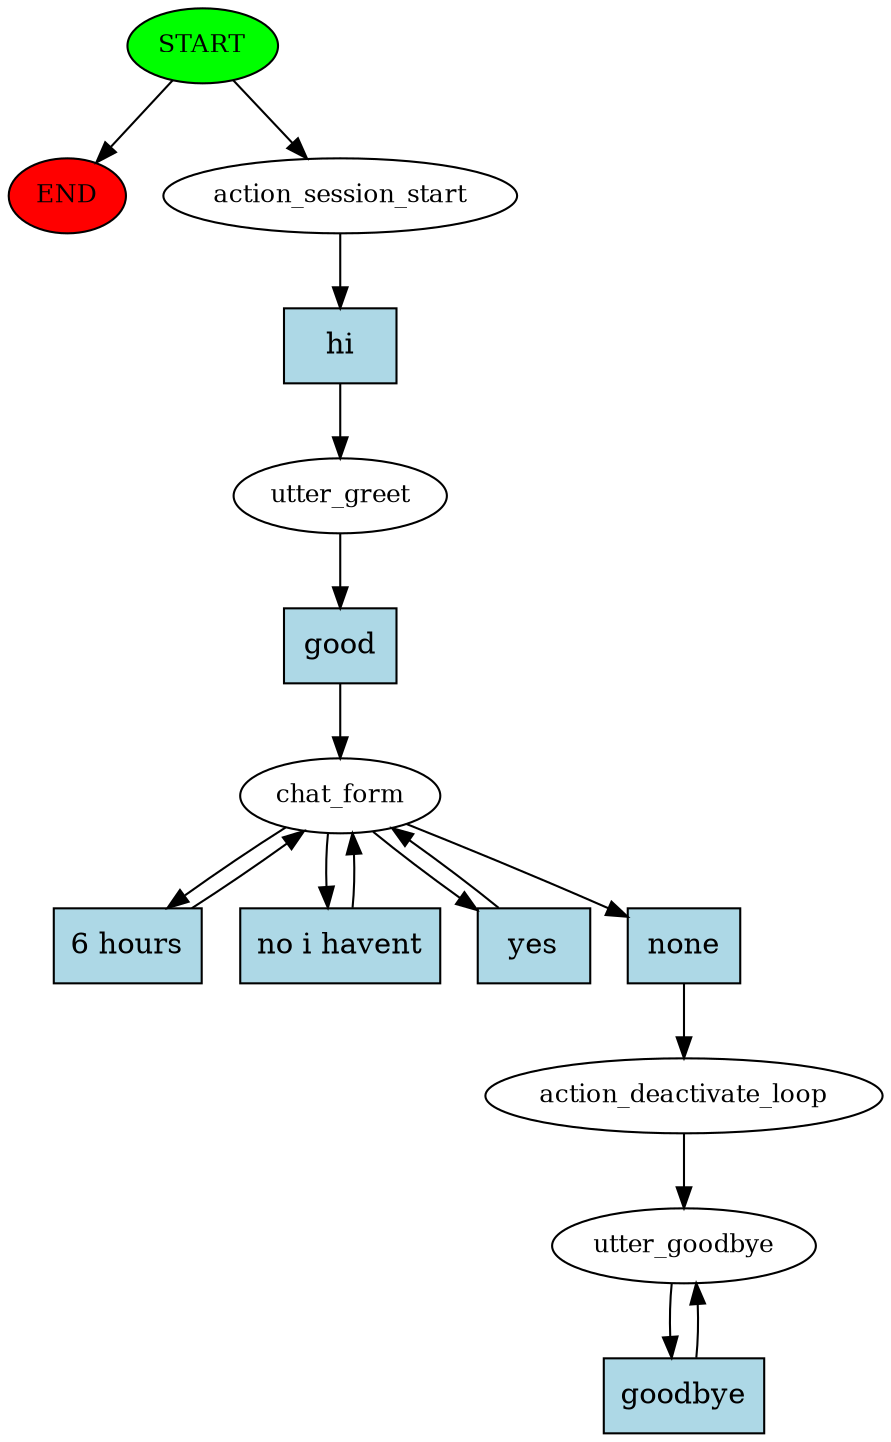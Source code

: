 digraph  {
0 [class="start active", fillcolor=green, fontsize=12, label=START, style=filled];
"-1" [class=end, fillcolor=red, fontsize=12, label=END, style=filled];
1 [class=active, fontsize=12, label=action_session_start];
2 [class=active, fontsize=12, label=utter_greet];
3 [class=active, fontsize=12, label=chat_form];
9 [class=active, fontsize=12, label=action_deactivate_loop];
10 [class="active dashed", fontsize=12, label=utter_goodbye];
12 [class="intent active", fillcolor=lightblue, label=hi, shape=rect, style=filled];
13 [class="intent active", fillcolor=lightblue, label=good, shape=rect, style=filled];
14 [class="intent active", fillcolor=lightblue, label="6 hours", shape=rect, style=filled];
15 [class="intent active", fillcolor=lightblue, label="no i havent", shape=rect, style=filled];
16 [class="intent active", fillcolor=lightblue, label=yes, shape=rect, style=filled];
17 [class="intent active", fillcolor=lightblue, label=none, shape=rect, style=filled];
18 [class="intent active", fillcolor=lightblue, label=goodbye, shape=rect, style=filled];
0 -> "-1"  [class="", key=NONE, label=""];
0 -> 1  [class=active, key=NONE, label=""];
1 -> 12  [class=active, key=0];
2 -> 13  [class=active, key=0];
3 -> 14  [class=active, key=0];
3 -> 15  [class=active, key=0];
3 -> 16  [class=active, key=0];
3 -> 17  [class=active, key=0];
9 -> 10  [class=active, key=NONE, label=""];
10 -> 18  [class=active, key=0];
12 -> 2  [class=active, key=0];
13 -> 3  [class=active, key=0];
14 -> 3  [class=active, key=0];
15 -> 3  [class=active, key=0];
16 -> 3  [class=active, key=0];
17 -> 9  [class=active, key=0];
18 -> 10  [class=active, key=0];
}
